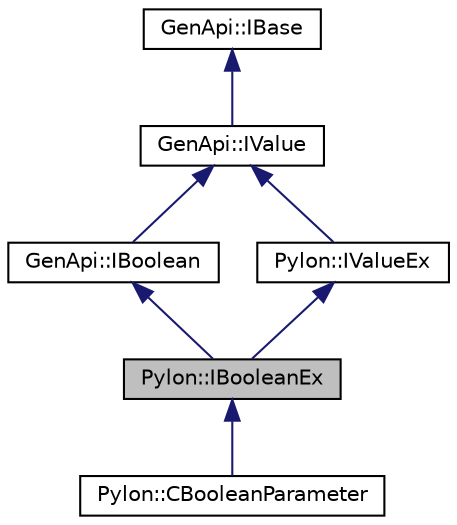digraph "Pylon::IBooleanEx"
{
  edge [fontname="Helvetica",fontsize="10",labelfontname="Helvetica",labelfontsize="10"];
  node [fontname="Helvetica",fontsize="10",shape=record];
  Node1 [label="Pylon::IBooleanEx",height=0.2,width=0.4,color="black", fillcolor="grey75", style="filled", fontcolor="black"];
  Node2 -> Node1 [dir="back",color="midnightblue",fontsize="10",style="solid",fontname="Helvetica"];
  Node2 [label="GenApi::IBoolean",height=0.2,width=0.4,color="black", fillcolor="white", style="filled",URL="$struct_gen_api_1_1_i_boolean.html",tooltip="Interface for Boolean properties. "];
  Node3 -> Node2 [dir="back",color="midnightblue",fontsize="10",style="solid",fontname="Helvetica"];
  Node3 [label="GenApi::IValue",height=0.2,width=0.4,color="black", fillcolor="white", style="filled",URL="$struct_gen_api_1_1_i_value.html",tooltip="Interface for value properties. "];
  Node4 -> Node3 [dir="back",color="midnightblue",fontsize="10",style="solid",fontname="Helvetica"];
  Node4 [label="GenApi::IBase",height=0.2,width=0.4,color="black", fillcolor="white", style="filled",URL="$struct_gen_api_1_1_i_base.html",tooltip="Base interface common to all nodes. "];
  Node5 -> Node1 [dir="back",color="midnightblue",fontsize="10",style="solid",fontname="Helvetica"];
  Node5 [label="Pylon::IValueEx",height=0.2,width=0.4,color="black", fillcolor="white", style="filled",URL="$struct_pylon_1_1_i_value_ex.html",tooltip="Extends the GenApi::IValue interface with convenience methods. "];
  Node3 -> Node5 [dir="back",color="midnightblue",fontsize="10",style="solid",fontname="Helvetica"];
  Node1 -> Node6 [dir="back",color="midnightblue",fontsize="10",style="solid",fontname="Helvetica"];
  Node6 [label="Pylon::CBooleanParameter",height=0.2,width=0.4,color="black", fillcolor="white", style="filled",URL="$class_pylon_1_1_c_boolean_parameter.html",tooltip="CBooleanParameter class used to simplify access to GenApi parameters. "];
}
